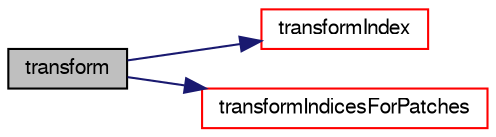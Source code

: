digraph "transform"
{
  bgcolor="transparent";
  edge [fontname="FreeSans",fontsize="10",labelfontname="FreeSans",labelfontsize="10"];
  node [fontname="FreeSans",fontsize="10",shape=record];
  rankdir="LR";
  Node590 [label="transform",height=0.2,width=0.4,color="black", fillcolor="grey75", style="filled", fontcolor="black"];
  Node590 -> Node591 [color="midnightblue",fontsize="10",style="solid",fontname="FreeSans"];
  Node591 [label="transformIndex",height=0.2,width=0.4,color="red",URL="$a27690.html#a045b8e246ccc41fb39e9918a1c9fb783",tooltip="Transform carried by the object. "];
  Node590 -> Node593 [color="midnightblue",fontsize="10",style="solid",fontname="FreeSans"];
  Node593 [label="transformIndicesForPatches",height=0.2,width=0.4,color="red",URL="$a27690.html#a00076648153dc2996ad3ceebc7fd643b",tooltip="Access the all of the indices of the transform. "];
}
